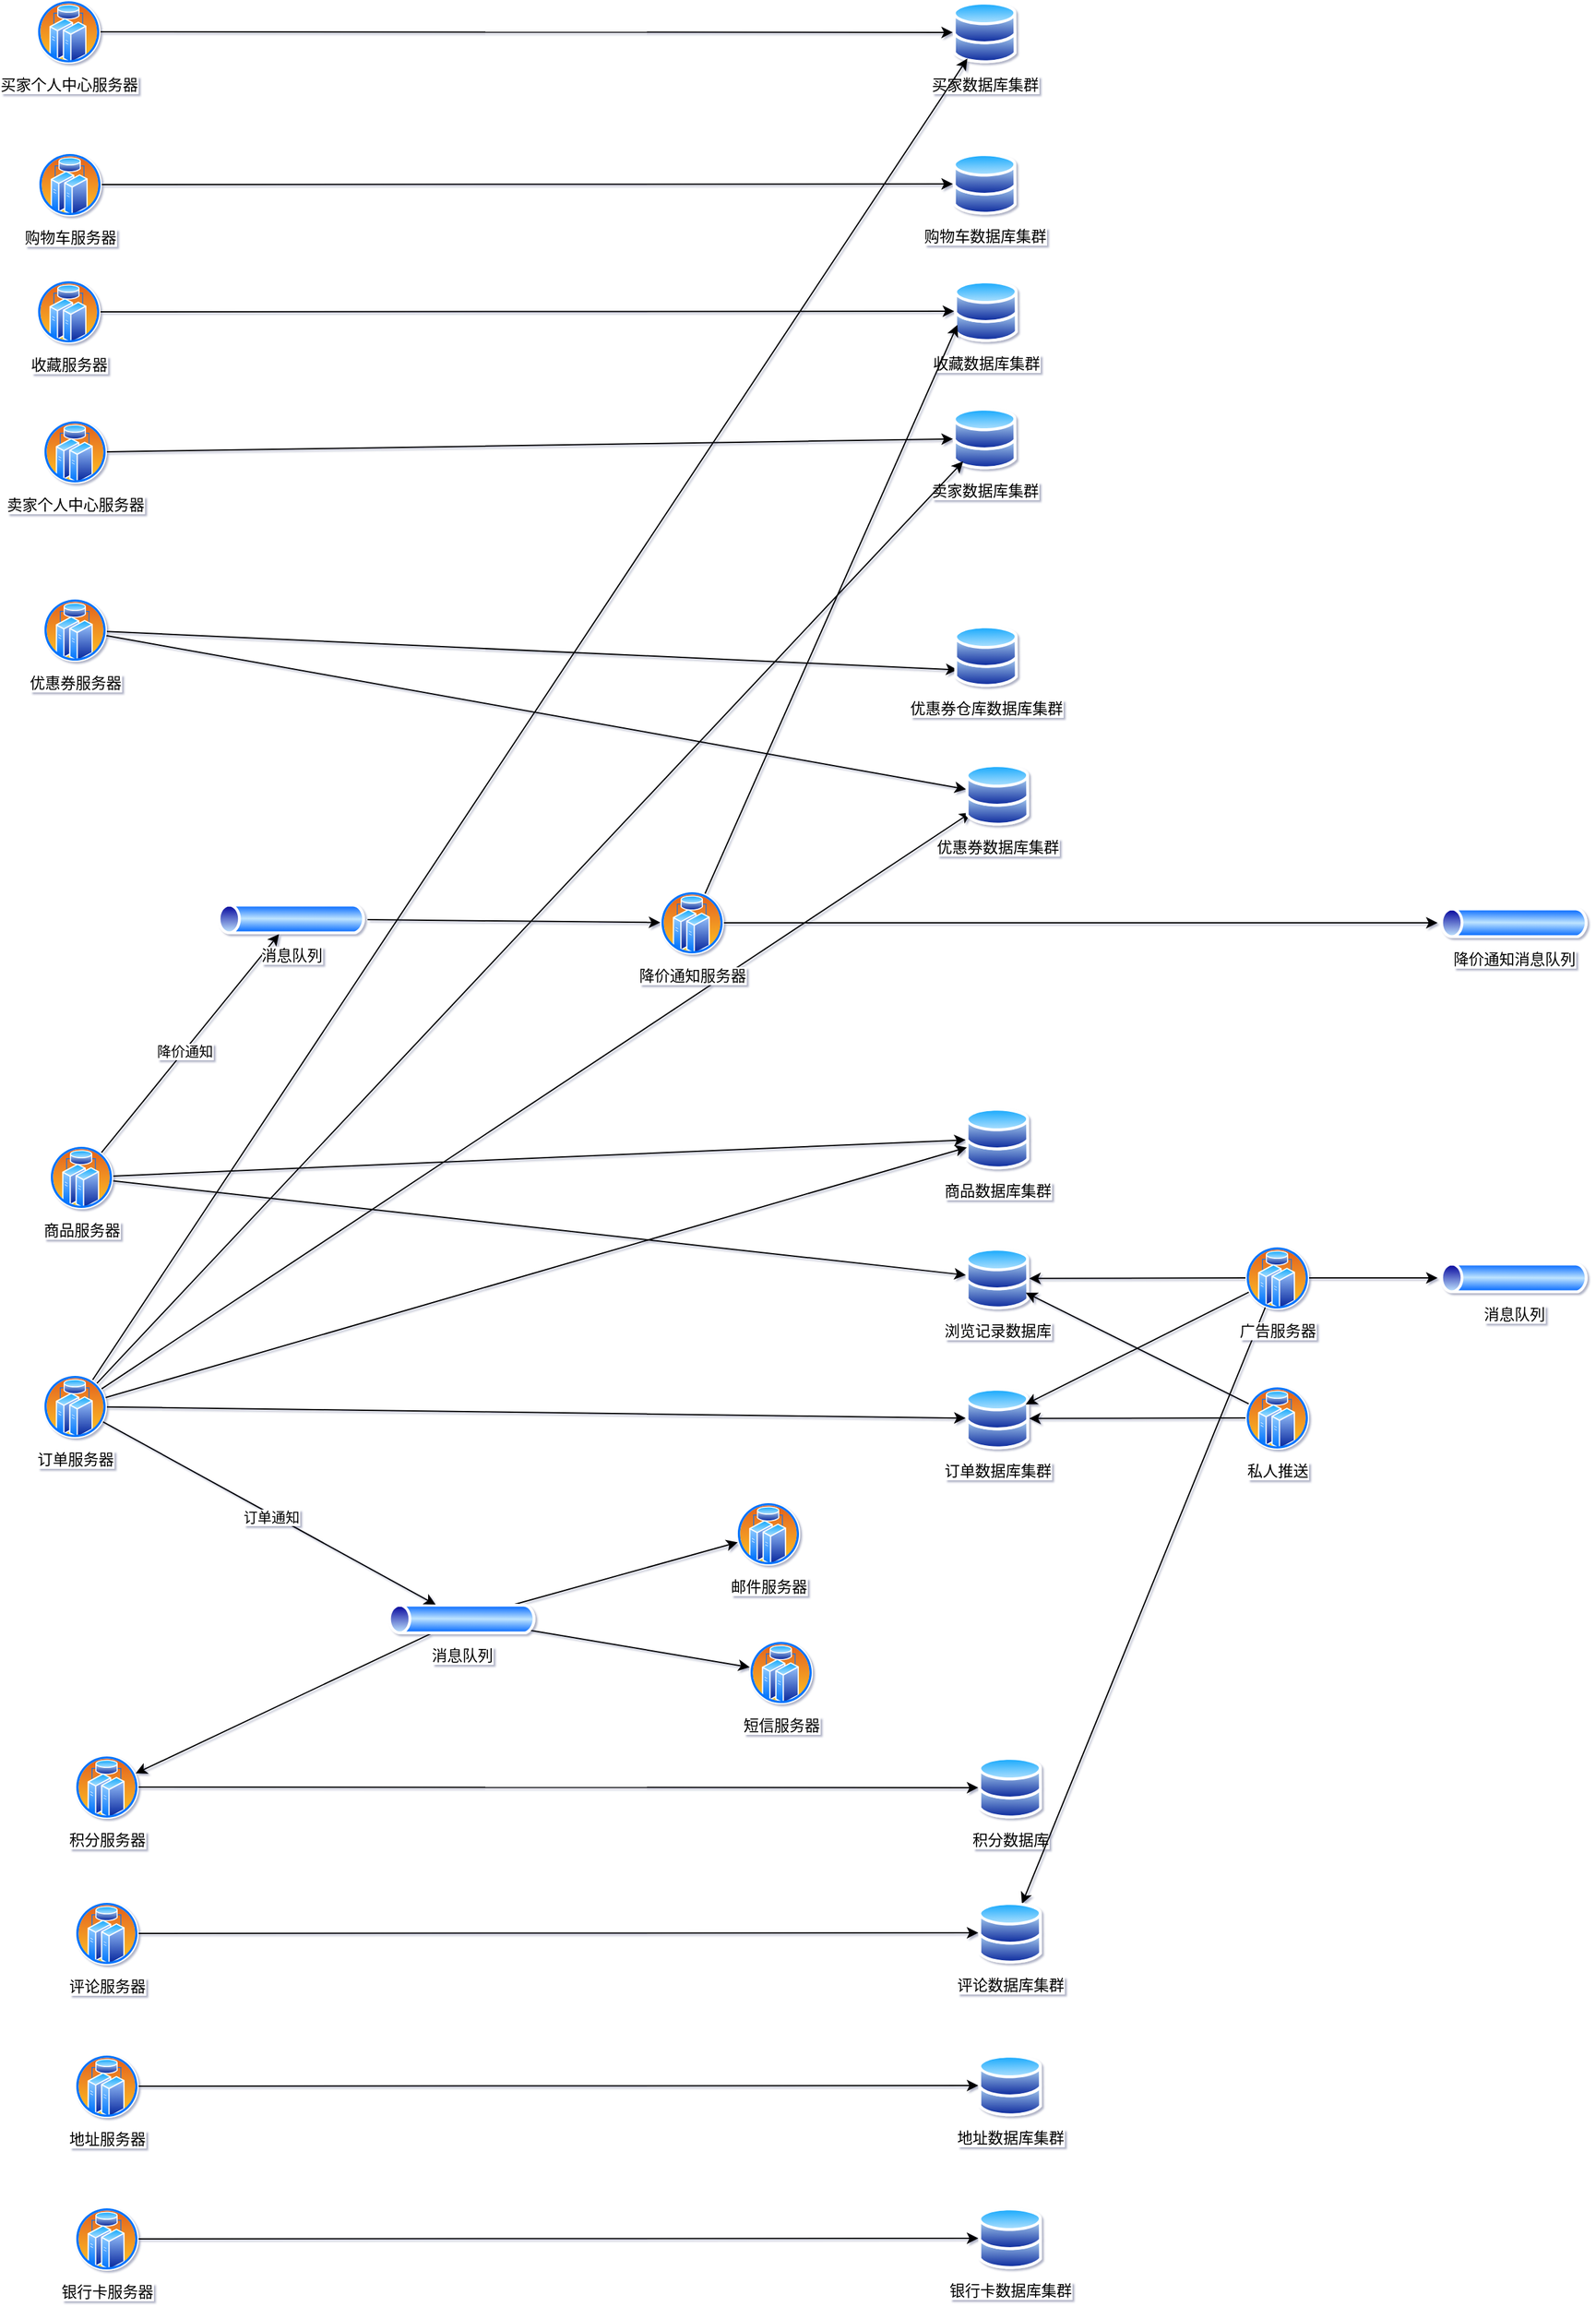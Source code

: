 <mxfile version="13.0.2" type="device"><diagram id="-DG-gma0q8ZvvjZaFZAz" name="Page-1"><mxGraphModel dx="2068" dy="819" grid="1" gridSize="10" guides="1" tooltips="1" connect="1" arrows="1" fold="1" page="1" pageScale="1" pageWidth="827" pageHeight="1169" background="none" math="0" shadow="1"><root><mxCell id="0"/><mxCell id="1" parent="0"/><object label="买家数据库集群" id="o9TGsgBbq8EISYYuBU0A-3"><mxCell style="aspect=fixed;perimeter=ellipsePerimeter;html=1;align=center;shadow=0;dashed=0;spacingTop=3;image;image=img/lib/active_directory/databases.svg;" vertex="1" parent="1"><mxGeometry x="740" y="261" width="50" height="49" as="geometry"/></mxCell></object><mxCell id="o9TGsgBbq8EISYYuBU0A-8" value="卖家数据库集群" style="aspect=fixed;perimeter=ellipsePerimeter;html=1;align=center;shadow=0;dashed=0;spacingTop=3;image;image=img/lib/active_directory/databases.svg;" vertex="1" parent="1"><mxGeometry x="740" y="580" width="50" height="49" as="geometry"/></mxCell><mxCell id="o9TGsgBbq8EISYYuBU0A-9" value="订单数据库集群" style="aspect=fixed;perimeter=ellipsePerimeter;html=1;align=center;shadow=0;dashed=0;spacingTop=3;image;image=img/lib/active_directory/databases.svg;" vertex="1" parent="1"><mxGeometry x="750" y="1350" width="50" height="49" as="geometry"/></mxCell><mxCell id="o9TGsgBbq8EISYYuBU0A-11" style="edgeStyle=orthogonalEdgeStyle;rounded=0;orthogonalLoop=1;jettySize=auto;html=1;exitX=0.5;exitY=1;exitDx=0;exitDy=0;" edge="1" parent="1" source="o9TGsgBbq8EISYYuBU0A-9" target="o9TGsgBbq8EISYYuBU0A-9"><mxGeometry relative="1" as="geometry"/></mxCell><mxCell id="o9TGsgBbq8EISYYuBU0A-13" value="商品数据库集群" style="aspect=fixed;perimeter=ellipsePerimeter;html=1;align=center;shadow=0;dashed=0;spacingTop=3;image;image=img/lib/active_directory/databases.svg;" vertex="1" parent="1"><mxGeometry x="750" y="1130" width="50" height="49" as="geometry"/></mxCell><mxCell id="o9TGsgBbq8EISYYuBU0A-17" style="rounded=0;orthogonalLoop=1;jettySize=auto;html=1;exitX=1;exitY=0.5;exitDx=0;exitDy=0;" edge="1" parent="1" source="o9TGsgBbq8EISYYuBU0A-34" target="o9TGsgBbq8EISYYuBU0A-3"><mxGeometry relative="1" as="geometry"><mxPoint x="70.0" y="284.029" as="sourcePoint"/></mxGeometry></mxCell><mxCell id="o9TGsgBbq8EISYYuBU0A-19" style="rounded=0;orthogonalLoop=1;jettySize=auto;html=1;exitX=1;exitY=0.5;exitDx=0;exitDy=0;" edge="1" parent="1" source="o9TGsgBbq8EISYYuBU0A-36" target="o9TGsgBbq8EISYYuBU0A-8"><mxGeometry relative="1" as="geometry"><mxPoint x="70" y="605" as="sourcePoint"/></mxGeometry></mxCell><mxCell id="o9TGsgBbq8EISYYuBU0A-57" style="edgeStyle=none;rounded=0;orthogonalLoop=1;jettySize=auto;html=1;" edge="1" parent="1" source="o9TGsgBbq8EISYYuBU0A-28" target="o9TGsgBbq8EISYYuBU0A-40"><mxGeometry relative="1" as="geometry"/></mxCell><mxCell id="o9TGsgBbq8EISYYuBU0A-58" style="edgeStyle=none;rounded=0;orthogonalLoop=1;jettySize=auto;html=1;" edge="1" parent="1" source="o9TGsgBbq8EISYYuBU0A-28" target="o9TGsgBbq8EISYYuBU0A-42"><mxGeometry relative="1" as="geometry"/></mxCell><mxCell id="o9TGsgBbq8EISYYuBU0A-59" style="edgeStyle=none;rounded=0;orthogonalLoop=1;jettySize=auto;html=1;" edge="1" parent="1" source="o9TGsgBbq8EISYYuBU0A-28" target="o9TGsgBbq8EISYYuBU0A-43"><mxGeometry relative="1" as="geometry"/></mxCell><mxCell id="o9TGsgBbq8EISYYuBU0A-28" value="消息队列" style="aspect=fixed;perimeter=ellipsePerimeter;html=1;align=center;shadow=0;dashed=0;spacingTop=3;image;image=img/lib/active_directory/tunnel.svg;" vertex="1" parent="1"><mxGeometry x="294" y="1520" width="120" height="24" as="geometry"/></mxCell><mxCell id="o9TGsgBbq8EISYYuBU0A-34" value="买家个人中心服务器" style="aspect=fixed;perimeter=ellipsePerimeter;html=1;align=center;shadow=0;dashed=0;spacingTop=3;image;image=img/lib/active_directory/cluster_server.svg;" vertex="1" parent="1"><mxGeometry x="20" y="260" width="50" height="50" as="geometry"/></mxCell><mxCell id="o9TGsgBbq8EISYYuBU0A-36" value="卖家个人中心服务器" style="aspect=fixed;perimeter=ellipsePerimeter;html=1;align=center;shadow=0;dashed=0;spacingTop=3;image;image=img/lib/active_directory/cluster_server.svg;" vertex="1" parent="1"><mxGeometry x="25" y="590" width="50" height="50" as="geometry"/></mxCell><mxCell id="o9TGsgBbq8EISYYuBU0A-51" style="edgeStyle=none;rounded=0;orthogonalLoop=1;jettySize=auto;html=1;" edge="1" parent="1" source="o9TGsgBbq8EISYYuBU0A-37" target="o9TGsgBbq8EISYYuBU0A-3"><mxGeometry relative="1" as="geometry"/></mxCell><mxCell id="o9TGsgBbq8EISYYuBU0A-52" style="edgeStyle=none;rounded=0;orthogonalLoop=1;jettySize=auto;html=1;" edge="1" parent="1" source="o9TGsgBbq8EISYYuBU0A-37" target="o9TGsgBbq8EISYYuBU0A-9"><mxGeometry relative="1" as="geometry"/></mxCell><mxCell id="o9TGsgBbq8EISYYuBU0A-53" style="edgeStyle=none;rounded=0;orthogonalLoop=1;jettySize=auto;html=1;" edge="1" parent="1" source="o9TGsgBbq8EISYYuBU0A-37" target="o9TGsgBbq8EISYYuBU0A-13"><mxGeometry relative="1" as="geometry"/></mxCell><mxCell id="o9TGsgBbq8EISYYuBU0A-54" style="edgeStyle=none;rounded=0;orthogonalLoop=1;jettySize=auto;html=1;" edge="1" parent="1" source="o9TGsgBbq8EISYYuBU0A-37" target="o9TGsgBbq8EISYYuBU0A-8"><mxGeometry relative="1" as="geometry"/></mxCell><mxCell id="o9TGsgBbq8EISYYuBU0A-64" style="edgeStyle=none;rounded=0;orthogonalLoop=1;jettySize=auto;html=1;" edge="1" parent="1" source="o9TGsgBbq8EISYYuBU0A-37" target="o9TGsgBbq8EISYYuBU0A-61"><mxGeometry relative="1" as="geometry"/></mxCell><mxCell id="o9TGsgBbq8EISYYuBU0A-70" style="edgeStyle=none;rounded=0;orthogonalLoop=1;jettySize=auto;html=1;" edge="1" parent="1" source="o9TGsgBbq8EISYYuBU0A-37" target="o9TGsgBbq8EISYYuBU0A-28"><mxGeometry relative="1" as="geometry"/></mxCell><mxCell id="o9TGsgBbq8EISYYuBU0A-131" value="订单通知" style="edgeLabel;html=1;align=center;verticalAlign=middle;resizable=0;points=[];" vertex="1" connectable="0" parent="o9TGsgBbq8EISYYuBU0A-70"><mxGeometry x="0.014" y="-2" relative="1" as="geometry"><mxPoint as="offset"/></mxGeometry></mxCell><mxCell id="o9TGsgBbq8EISYYuBU0A-37" value="订单服务器" style="aspect=fixed;perimeter=ellipsePerimeter;html=1;align=center;shadow=0;dashed=0;spacingTop=3;image;image=img/lib/active_directory/cluster_server.svg;" vertex="1" parent="1"><mxGeometry x="25" y="1340" width="50" height="50" as="geometry"/></mxCell><mxCell id="o9TGsgBbq8EISYYuBU0A-55" style="edgeStyle=none;rounded=0;orthogonalLoop=1;jettySize=auto;html=1;" edge="1" parent="1" source="o9TGsgBbq8EISYYuBU0A-38" target="o9TGsgBbq8EISYYuBU0A-13"><mxGeometry relative="1" as="geometry"/></mxCell><mxCell id="o9TGsgBbq8EISYYuBU0A-56" style="edgeStyle=none;rounded=0;orthogonalLoop=1;jettySize=auto;html=1;" edge="1" parent="1" source="o9TGsgBbq8EISYYuBU0A-38" target="o9TGsgBbq8EISYYuBU0A-49"><mxGeometry relative="1" as="geometry"/></mxCell><mxCell id="o9TGsgBbq8EISYYuBU0A-118" style="edgeStyle=none;rounded=0;orthogonalLoop=1;jettySize=auto;html=1;" edge="1" parent="1" source="o9TGsgBbq8EISYYuBU0A-38" target="o9TGsgBbq8EISYYuBU0A-117"><mxGeometry relative="1" as="geometry"/></mxCell><mxCell id="o9TGsgBbq8EISYYuBU0A-130" value="降价通知" style="edgeLabel;html=1;align=center;verticalAlign=middle;resizable=0;points=[];" vertex="1" connectable="0" parent="o9TGsgBbq8EISYYuBU0A-118"><mxGeometry x="-0.076" relative="1" as="geometry"><mxPoint as="offset"/></mxGeometry></mxCell><mxCell id="o9TGsgBbq8EISYYuBU0A-38" value="商品服务器" style="aspect=fixed;perimeter=ellipsePerimeter;html=1;align=center;shadow=0;dashed=0;spacingTop=3;image;image=img/lib/active_directory/cluster_server.svg;" vertex="1" parent="1"><mxGeometry x="30" y="1160" width="50" height="50" as="geometry"/></mxCell><mxCell id="o9TGsgBbq8EISYYuBU0A-40" value="邮件服务器" style="aspect=fixed;perimeter=ellipsePerimeter;html=1;align=center;shadow=0;dashed=0;spacingTop=3;image;image=img/lib/active_directory/cluster_server.svg;" vertex="1" parent="1"><mxGeometry x="570" y="1440" width="50" height="50" as="geometry"/></mxCell><mxCell id="o9TGsgBbq8EISYYuBU0A-42" value="短信服务器" style="aspect=fixed;perimeter=ellipsePerimeter;html=1;align=center;shadow=0;dashed=0;spacingTop=3;image;image=img/lib/active_directory/cluster_server.svg;" vertex="1" parent="1"><mxGeometry x="580" y="1549" width="50" height="50" as="geometry"/></mxCell><mxCell id="o9TGsgBbq8EISYYuBU0A-47" style="edgeStyle=none;rounded=0;orthogonalLoop=1;jettySize=auto;html=1;" edge="1" parent="1" source="o9TGsgBbq8EISYYuBU0A-43" target="o9TGsgBbq8EISYYuBU0A-46"><mxGeometry relative="1" as="geometry"/></mxCell><mxCell id="o9TGsgBbq8EISYYuBU0A-43" value="积分服务器" style="aspect=fixed;perimeter=ellipsePerimeter;html=1;align=center;shadow=0;dashed=0;spacingTop=3;image;image=img/lib/active_directory/cluster_server.svg;" vertex="1" parent="1"><mxGeometry x="50" y="1639" width="50" height="50" as="geometry"/></mxCell><mxCell id="o9TGsgBbq8EISYYuBU0A-46" value="积分数据库" style="aspect=fixed;perimeter=ellipsePerimeter;html=1;align=center;shadow=0;dashed=0;spacingTop=3;image;image=img/lib/active_directory/databases.svg;" vertex="1" parent="1"><mxGeometry x="760" y="1640" width="50" height="49" as="geometry"/></mxCell><mxCell id="o9TGsgBbq8EISYYuBU0A-49" value="浏览记录数据库" style="aspect=fixed;perimeter=ellipsePerimeter;html=1;align=center;shadow=0;dashed=0;spacingTop=3;image;image=img/lib/active_directory/databases.svg;" vertex="1" parent="1"><mxGeometry x="750" y="1240" width="50" height="49" as="geometry"/></mxCell><mxCell id="o9TGsgBbq8EISYYuBU0A-62" style="edgeStyle=none;rounded=0;orthogonalLoop=1;jettySize=auto;html=1;" edge="1" parent="1" source="o9TGsgBbq8EISYYuBU0A-60" target="o9TGsgBbq8EISYYuBU0A-61"><mxGeometry relative="1" as="geometry"/></mxCell><mxCell id="o9TGsgBbq8EISYYuBU0A-97" style="edgeStyle=none;rounded=0;orthogonalLoop=1;jettySize=auto;html=1;entryX=0;entryY=0.75;entryDx=0;entryDy=0;" edge="1" parent="1" source="o9TGsgBbq8EISYYuBU0A-60" target="o9TGsgBbq8EISYYuBU0A-93"><mxGeometry relative="1" as="geometry"/></mxCell><mxCell id="o9TGsgBbq8EISYYuBU0A-60" value="优惠券服务器" style="aspect=fixed;perimeter=ellipsePerimeter;html=1;align=center;shadow=0;dashed=0;spacingTop=3;image;image=img/lib/active_directory/cluster_server.svg;" vertex="1" parent="1"><mxGeometry x="25" y="730" width="50" height="50" as="geometry"/></mxCell><mxCell id="o9TGsgBbq8EISYYuBU0A-61" value="优惠券数据库集群" style="aspect=fixed;perimeter=ellipsePerimeter;html=1;align=center;shadow=0;dashed=0;spacingTop=3;image;image=img/lib/active_directory/databases.svg;" vertex="1" parent="1"><mxGeometry x="750" y="860" width="50" height="49" as="geometry"/></mxCell><mxCell id="o9TGsgBbq8EISYYuBU0A-67" style="edgeStyle=none;rounded=0;orthogonalLoop=1;jettySize=auto;html=1;" edge="1" parent="1" source="o9TGsgBbq8EISYYuBU0A-66" target="o9TGsgBbq8EISYYuBU0A-49"><mxGeometry relative="1" as="geometry"/></mxCell><mxCell id="o9TGsgBbq8EISYYuBU0A-68" style="edgeStyle=none;rounded=0;orthogonalLoop=1;jettySize=auto;html=1;" edge="1" parent="1" source="o9TGsgBbq8EISYYuBU0A-66" target="o9TGsgBbq8EISYYuBU0A-9"><mxGeometry relative="1" as="geometry"/></mxCell><mxCell id="o9TGsgBbq8EISYYuBU0A-76" style="edgeStyle=none;rounded=0;orthogonalLoop=1;jettySize=auto;html=1;" edge="1" parent="1" source="o9TGsgBbq8EISYYuBU0A-66" target="o9TGsgBbq8EISYYuBU0A-72"><mxGeometry relative="1" as="geometry"/></mxCell><mxCell id="o9TGsgBbq8EISYYuBU0A-92" style="edgeStyle=none;rounded=0;orthogonalLoop=1;jettySize=auto;html=1;" edge="1" parent="1" source="o9TGsgBbq8EISYYuBU0A-66" target="o9TGsgBbq8EISYYuBU0A-86"><mxGeometry relative="1" as="geometry"/></mxCell><mxCell id="o9TGsgBbq8EISYYuBU0A-66" value="广告服务器" style="aspect=fixed;perimeter=ellipsePerimeter;html=1;align=center;shadow=0;dashed=0;spacingTop=3;image;image=img/lib/active_directory/cluster_server.svg;" vertex="1" parent="1"><mxGeometry x="970" y="1239" width="50" height="50" as="geometry"/></mxCell><mxCell id="o9TGsgBbq8EISYYuBU0A-72" value="消息队列" style="aspect=fixed;perimeter=ellipsePerimeter;html=1;align=center;shadow=0;dashed=0;spacingTop=3;image;image=img/lib/active_directory/tunnel.svg;" vertex="1" parent="1"><mxGeometry x="1121" y="1252" width="120" height="24" as="geometry"/></mxCell><mxCell id="o9TGsgBbq8EISYYuBU0A-83" style="edgeStyle=none;rounded=0;orthogonalLoop=1;jettySize=auto;html=1;" edge="1" parent="1" source="o9TGsgBbq8EISYYuBU0A-77" target="o9TGsgBbq8EISYYuBU0A-49"><mxGeometry relative="1" as="geometry"/></mxCell><mxCell id="o9TGsgBbq8EISYYuBU0A-84" style="edgeStyle=none;rounded=0;orthogonalLoop=1;jettySize=auto;html=1;" edge="1" parent="1" source="o9TGsgBbq8EISYYuBU0A-77" target="o9TGsgBbq8EISYYuBU0A-9"><mxGeometry relative="1" as="geometry"/></mxCell><mxCell id="o9TGsgBbq8EISYYuBU0A-77" value="私人推送" style="aspect=fixed;perimeter=ellipsePerimeter;html=1;align=center;shadow=0;dashed=0;spacingTop=3;image;image=img/lib/active_directory/cluster_server.svg;" vertex="1" parent="1"><mxGeometry x="970" y="1349" width="50" height="50" as="geometry"/></mxCell><mxCell id="o9TGsgBbq8EISYYuBU0A-86" value="评论数据库集群" style="aspect=fixed;perimeter=ellipsePerimeter;html=1;align=center;shadow=0;dashed=0;spacingTop=3;image;image=img/lib/active_directory/databases.svg;" vertex="1" parent="1"><mxGeometry x="760" y="1754" width="50" height="49" as="geometry"/></mxCell><mxCell id="o9TGsgBbq8EISYYuBU0A-90" style="edgeStyle=none;rounded=0;orthogonalLoop=1;jettySize=auto;html=1;" edge="1" parent="1" source="o9TGsgBbq8EISYYuBU0A-89" target="o9TGsgBbq8EISYYuBU0A-86"><mxGeometry relative="1" as="geometry"/></mxCell><mxCell id="o9TGsgBbq8EISYYuBU0A-89" value="评论服务器" style="aspect=fixed;perimeter=ellipsePerimeter;html=1;align=center;shadow=0;dashed=0;spacingTop=3;image;image=img/lib/active_directory/cluster_server.svg;" vertex="1" parent="1"><mxGeometry x="50" y="1754" width="50" height="50" as="geometry"/></mxCell><mxCell id="o9TGsgBbq8EISYYuBU0A-93" value="优惠券仓库数据库集群" style="aspect=fixed;perimeter=ellipsePerimeter;html=1;align=center;shadow=0;dashed=0;spacingTop=3;image;image=img/lib/active_directory/databases.svg;" vertex="1" parent="1"><mxGeometry x="741" y="751" width="50" height="49" as="geometry"/></mxCell><mxCell id="o9TGsgBbq8EISYYuBU0A-101" style="edgeStyle=none;rounded=0;orthogonalLoop=1;jettySize=auto;html=1;entryX=0;entryY=0.5;entryDx=0;entryDy=0;" edge="1" parent="1" source="o9TGsgBbq8EISYYuBU0A-99" target="o9TGsgBbq8EISYYuBU0A-100"><mxGeometry relative="1" as="geometry"/></mxCell><mxCell id="o9TGsgBbq8EISYYuBU0A-99" value="地址服务器" style="aspect=fixed;perimeter=ellipsePerimeter;html=1;align=center;shadow=0;dashed=0;spacingTop=3;image;image=img/lib/active_directory/cluster_server.svg;" vertex="1" parent="1"><mxGeometry x="50" y="1874" width="50" height="50" as="geometry"/></mxCell><mxCell id="o9TGsgBbq8EISYYuBU0A-100" value="地址数据库集群" style="aspect=fixed;perimeter=ellipsePerimeter;html=1;align=center;shadow=0;dashed=0;spacingTop=3;image;image=img/lib/active_directory/databases.svg;" vertex="1" parent="1"><mxGeometry x="760" y="1874" width="50" height="49" as="geometry"/></mxCell><mxCell id="o9TGsgBbq8EISYYuBU0A-102" value="银行卡数据库集群" style="aspect=fixed;perimeter=ellipsePerimeter;html=1;align=center;shadow=0;dashed=0;spacingTop=3;image;image=img/lib/active_directory/databases.svg;" vertex="1" parent="1"><mxGeometry x="760" y="1994" width="50" height="49" as="geometry"/></mxCell><mxCell id="o9TGsgBbq8EISYYuBU0A-104" style="edgeStyle=none;rounded=0;orthogonalLoop=1;jettySize=auto;html=1;" edge="1" parent="1" source="o9TGsgBbq8EISYYuBU0A-103" target="o9TGsgBbq8EISYYuBU0A-102"><mxGeometry relative="1" as="geometry"/></mxCell><mxCell id="o9TGsgBbq8EISYYuBU0A-103" value="银行卡服务器" style="aspect=fixed;perimeter=ellipsePerimeter;html=1;align=center;shadow=0;dashed=0;spacingTop=3;image;image=img/lib/active_directory/cluster_server.svg;" vertex="1" parent="1"><mxGeometry x="50" y="1994" width="50" height="50" as="geometry"/></mxCell><mxCell id="o9TGsgBbq8EISYYuBU0A-106" value="购物车数据库集群" style="aspect=fixed;perimeter=ellipsePerimeter;html=1;align=center;shadow=0;dashed=0;spacingTop=3;image;image=img/lib/active_directory/databases.svg;" vertex="1" parent="1"><mxGeometry x="740" y="380" width="50" height="49" as="geometry"/></mxCell><mxCell id="o9TGsgBbq8EISYYuBU0A-107" value="收藏数据库集群" style="aspect=fixed;perimeter=ellipsePerimeter;html=1;align=center;shadow=0;dashed=0;spacingTop=3;image;image=img/lib/active_directory/databases.svg;" vertex="1" parent="1"><mxGeometry x="741" y="480" width="50" height="49" as="geometry"/></mxCell><mxCell id="o9TGsgBbq8EISYYuBU0A-113" style="edgeStyle=none;rounded=0;orthogonalLoop=1;jettySize=auto;html=1;" edge="1" parent="1" source="o9TGsgBbq8EISYYuBU0A-108" target="o9TGsgBbq8EISYYuBU0A-107"><mxGeometry relative="1" as="geometry"/></mxCell><mxCell id="o9TGsgBbq8EISYYuBU0A-108" value="收藏服务器" style="aspect=fixed;perimeter=ellipsePerimeter;html=1;align=center;shadow=0;dashed=0;spacingTop=3;image;image=img/lib/active_directory/cluster_server.svg;" vertex="1" parent="1"><mxGeometry x="20" y="480" width="50" height="50" as="geometry"/></mxCell><mxCell id="o9TGsgBbq8EISYYuBU0A-112" style="edgeStyle=none;rounded=0;orthogonalLoop=1;jettySize=auto;html=1;" edge="1" parent="1" source="o9TGsgBbq8EISYYuBU0A-109" target="o9TGsgBbq8EISYYuBU0A-106"><mxGeometry relative="1" as="geometry"/></mxCell><mxCell id="o9TGsgBbq8EISYYuBU0A-109" value="购物车服务器" style="aspect=fixed;perimeter=ellipsePerimeter;html=1;align=center;shadow=0;dashed=0;spacingTop=3;image;image=img/lib/active_directory/cluster_server.svg;" vertex="1" parent="1"><mxGeometry x="21" y="380" width="50" height="50" as="geometry"/></mxCell><mxCell id="o9TGsgBbq8EISYYuBU0A-122" style="edgeStyle=none;rounded=0;orthogonalLoop=1;jettySize=auto;html=1;" edge="1" parent="1" source="o9TGsgBbq8EISYYuBU0A-117" target="o9TGsgBbq8EISYYuBU0A-119"><mxGeometry relative="1" as="geometry"/></mxCell><mxCell id="o9TGsgBbq8EISYYuBU0A-117" value="消息队列" style="aspect=fixed;perimeter=ellipsePerimeter;html=1;align=center;shadow=0;dashed=0;spacingTop=3;image;image=img/lib/active_directory/tunnel.svg;" vertex="1" parent="1"><mxGeometry x="160" y="970" width="120" height="24" as="geometry"/></mxCell><mxCell id="o9TGsgBbq8EISYYuBU0A-123" style="edgeStyle=none;rounded=0;orthogonalLoop=1;jettySize=auto;html=1;entryX=0;entryY=0.75;entryDx=0;entryDy=0;" edge="1" parent="1" source="o9TGsgBbq8EISYYuBU0A-119" target="o9TGsgBbq8EISYYuBU0A-107"><mxGeometry relative="1" as="geometry"/></mxCell><mxCell id="o9TGsgBbq8EISYYuBU0A-138" style="edgeStyle=none;rounded=0;orthogonalLoop=1;jettySize=auto;html=1;" edge="1" parent="1" source="o9TGsgBbq8EISYYuBU0A-119" target="o9TGsgBbq8EISYYuBU0A-132"><mxGeometry relative="1" as="geometry"/></mxCell><mxCell id="o9TGsgBbq8EISYYuBU0A-119" value="降价通知服务器" style="aspect=fixed;perimeter=ellipsePerimeter;html=1;align=center;shadow=0;dashed=0;spacingTop=3;image;image=img/lib/active_directory/cluster_server.svg;" vertex="1" parent="1"><mxGeometry x="510" y="960" width="50" height="50" as="geometry"/></mxCell><mxCell id="o9TGsgBbq8EISYYuBU0A-132" value="降价通知消息队列" style="aspect=fixed;perimeter=ellipsePerimeter;html=1;align=center;shadow=0;dashed=0;spacingTop=3;image;image=img/lib/active_directory/tunnel.svg;" vertex="1" parent="1"><mxGeometry x="1121" y="973" width="120" height="24" as="geometry"/></mxCell></root></mxGraphModel></diagram></mxfile>